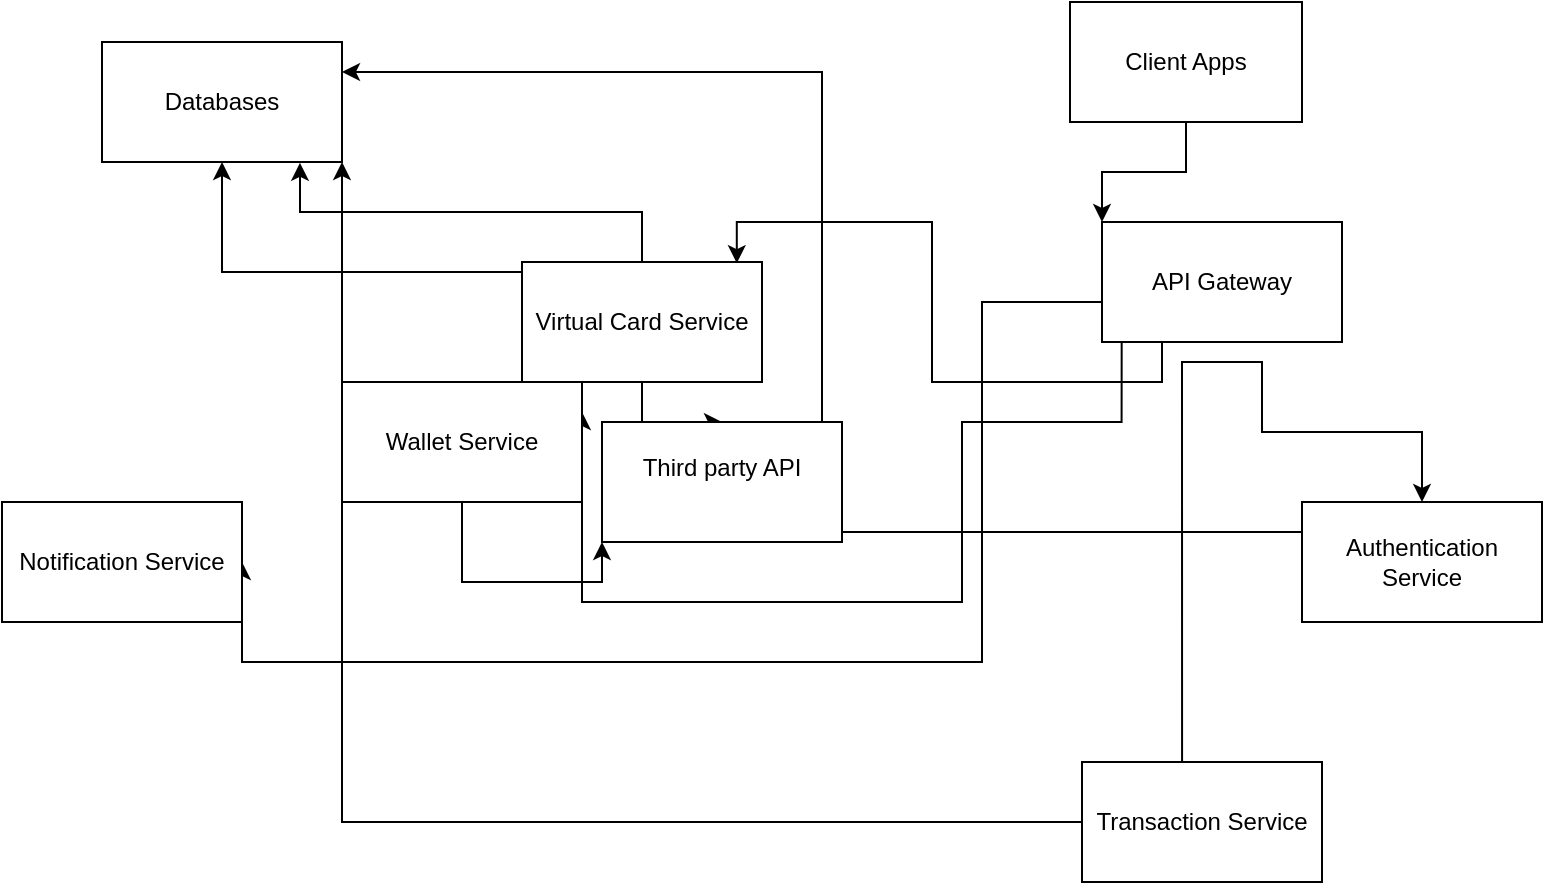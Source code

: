 <mxfile version="28.2.5">
  <diagram name="Page-1" id="n6lgN4TFAnn_S6Fe1MsA">
    <mxGraphModel dx="1261" dy="660" grid="1" gridSize="10" guides="1" tooltips="1" connect="1" arrows="1" fold="1" page="1" pageScale="1" pageWidth="827" pageHeight="1169" math="0" shadow="0">
      <root>
        <mxCell id="0" />
        <mxCell id="1" parent="0" />
        <mxCell id="G_LLIKJa4sjYnqRTsMCa-1" value="Databases" style="rounded=0;whiteSpace=wrap;html=1;" vertex="1" parent="1">
          <mxGeometry x="70" y="30" width="120" height="60" as="geometry" />
        </mxCell>
        <mxCell id="G_LLIKJa4sjYnqRTsMCa-20" style="edgeStyle=orthogonalEdgeStyle;rounded=0;orthogonalLoop=1;jettySize=auto;html=1;exitX=0.5;exitY=1;exitDx=0;exitDy=0;entryX=0.5;entryY=0;entryDx=0;entryDy=0;" edge="1" parent="1" source="G_LLIKJa4sjYnqRTsMCa-2" target="G_LLIKJa4sjYnqRTsMCa-11">
          <mxGeometry relative="1" as="geometry" />
        </mxCell>
        <mxCell id="G_LLIKJa4sjYnqRTsMCa-2" value="Virtual Card Service" style="rounded=0;whiteSpace=wrap;html=1;" vertex="1" parent="1">
          <mxGeometry x="280" y="140" width="120" height="60" as="geometry" />
        </mxCell>
        <mxCell id="G_LLIKJa4sjYnqRTsMCa-14" style="edgeStyle=orthogonalEdgeStyle;rounded=0;orthogonalLoop=1;jettySize=auto;html=1;exitX=0.417;exitY=0;exitDx=0;exitDy=0;exitPerimeter=0;" edge="1" parent="1" source="G_LLIKJa4sjYnqRTsMCa-8" target="G_LLIKJa4sjYnqRTsMCa-6">
          <mxGeometry relative="1" as="geometry">
            <Array as="points">
              <mxPoint x="610" y="190" />
              <mxPoint x="650" y="190" />
              <mxPoint x="650" y="225" />
              <mxPoint x="730" y="225" />
            </Array>
          </mxGeometry>
        </mxCell>
        <mxCell id="G_LLIKJa4sjYnqRTsMCa-17" style="edgeStyle=orthogonalEdgeStyle;rounded=0;orthogonalLoop=1;jettySize=auto;html=1;entryX=1;entryY=0.25;entryDx=0;entryDy=0;exitX=0.082;exitY=1.007;exitDx=0;exitDy=0;exitPerimeter=0;" edge="1" parent="1" source="G_LLIKJa4sjYnqRTsMCa-3" target="G_LLIKJa4sjYnqRTsMCa-9">
          <mxGeometry relative="1" as="geometry">
            <Array as="points">
              <mxPoint x="580" y="220" />
              <mxPoint x="500" y="220" />
              <mxPoint x="500" y="310" />
              <mxPoint x="310" y="310" />
            </Array>
          </mxGeometry>
        </mxCell>
        <mxCell id="G_LLIKJa4sjYnqRTsMCa-18" style="edgeStyle=orthogonalEdgeStyle;rounded=0;orthogonalLoop=1;jettySize=auto;html=1;exitX=0;exitY=0.5;exitDx=0;exitDy=0;entryX=1;entryY=0.5;entryDx=0;entryDy=0;" edge="1" parent="1" source="G_LLIKJa4sjYnqRTsMCa-3" target="G_LLIKJa4sjYnqRTsMCa-7">
          <mxGeometry relative="1" as="geometry">
            <Array as="points">
              <mxPoint x="570" y="160" />
              <mxPoint x="510" y="160" />
              <mxPoint x="510" y="340" />
              <mxPoint x="140" y="340" />
            </Array>
          </mxGeometry>
        </mxCell>
        <mxCell id="G_LLIKJa4sjYnqRTsMCa-3" value="API Gateway" style="rounded=0;whiteSpace=wrap;html=1;" vertex="1" parent="1">
          <mxGeometry x="570" y="120" width="120" height="60" as="geometry" />
        </mxCell>
        <mxCell id="G_LLIKJa4sjYnqRTsMCa-10" style="edgeStyle=orthogonalEdgeStyle;rounded=0;orthogonalLoop=1;jettySize=auto;html=1;entryX=0;entryY=0;entryDx=0;entryDy=0;" edge="1" parent="1" source="G_LLIKJa4sjYnqRTsMCa-4" target="G_LLIKJa4sjYnqRTsMCa-3">
          <mxGeometry relative="1" as="geometry" />
        </mxCell>
        <mxCell id="G_LLIKJa4sjYnqRTsMCa-4" value="Client Apps" style="rounded=0;whiteSpace=wrap;html=1;" vertex="1" parent="1">
          <mxGeometry x="554" y="10" width="116" height="60" as="geometry" />
        </mxCell>
        <mxCell id="G_LLIKJa4sjYnqRTsMCa-24" style="edgeStyle=orthogonalEdgeStyle;rounded=0;orthogonalLoop=1;jettySize=auto;html=1;exitX=0;exitY=0.25;exitDx=0;exitDy=0;entryX=1;entryY=0.25;entryDx=0;entryDy=0;" edge="1" parent="1" source="G_LLIKJa4sjYnqRTsMCa-6" target="G_LLIKJa4sjYnqRTsMCa-1">
          <mxGeometry relative="1" as="geometry" />
        </mxCell>
        <mxCell id="G_LLIKJa4sjYnqRTsMCa-6" value="Authentication Service" style="rounded=0;whiteSpace=wrap;html=1;" vertex="1" parent="1">
          <mxGeometry x="670" y="260" width="120" height="60" as="geometry" />
        </mxCell>
        <mxCell id="G_LLIKJa4sjYnqRTsMCa-7" value="Notification Service" style="rounded=0;whiteSpace=wrap;html=1;" vertex="1" parent="1">
          <mxGeometry x="20" y="260" width="120" height="60" as="geometry" />
        </mxCell>
        <mxCell id="G_LLIKJa4sjYnqRTsMCa-23" style="edgeStyle=orthogonalEdgeStyle;rounded=0;orthogonalLoop=1;jettySize=auto;html=1;exitX=0;exitY=0.5;exitDx=0;exitDy=0;entryX=1;entryY=1;entryDx=0;entryDy=0;" edge="1" parent="1" source="G_LLIKJa4sjYnqRTsMCa-8" target="G_LLIKJa4sjYnqRTsMCa-1">
          <mxGeometry relative="1" as="geometry" />
        </mxCell>
        <mxCell id="G_LLIKJa4sjYnqRTsMCa-8" value="Transaction Service" style="rounded=0;whiteSpace=wrap;html=1;" vertex="1" parent="1">
          <mxGeometry x="560" y="390" width="120" height="60" as="geometry" />
        </mxCell>
        <mxCell id="G_LLIKJa4sjYnqRTsMCa-19" style="edgeStyle=orthogonalEdgeStyle;rounded=0;orthogonalLoop=1;jettySize=auto;html=1;exitX=0.5;exitY=1;exitDx=0;exitDy=0;entryX=0;entryY=1;entryDx=0;entryDy=0;" edge="1" parent="1" source="G_LLIKJa4sjYnqRTsMCa-9" target="G_LLIKJa4sjYnqRTsMCa-11">
          <mxGeometry relative="1" as="geometry" />
        </mxCell>
        <mxCell id="G_LLIKJa4sjYnqRTsMCa-21" style="edgeStyle=orthogonalEdgeStyle;rounded=0;orthogonalLoop=1;jettySize=auto;html=1;exitX=0.75;exitY=0;exitDx=0;exitDy=0;entryX=0.5;entryY=1;entryDx=0;entryDy=0;" edge="1" parent="1" source="G_LLIKJa4sjYnqRTsMCa-9" target="G_LLIKJa4sjYnqRTsMCa-1">
          <mxGeometry relative="1" as="geometry" />
        </mxCell>
        <mxCell id="G_LLIKJa4sjYnqRTsMCa-9" value="Wallet Service" style="rounded=0;whiteSpace=wrap;html=1;" vertex="1" parent="1">
          <mxGeometry x="190" y="200" width="120" height="60" as="geometry" />
        </mxCell>
        <mxCell id="G_LLIKJa4sjYnqRTsMCa-11" value="Third party API&lt;div&gt;&lt;br&gt;&lt;/div&gt;" style="rounded=0;whiteSpace=wrap;html=1;" vertex="1" parent="1">
          <mxGeometry x="320" y="220" width="120" height="60" as="geometry" />
        </mxCell>
        <mxCell id="G_LLIKJa4sjYnqRTsMCa-15" style="edgeStyle=orthogonalEdgeStyle;rounded=0;orthogonalLoop=1;jettySize=auto;html=1;exitX=0.25;exitY=1;exitDx=0;exitDy=0;entryX=0.895;entryY=0.01;entryDx=0;entryDy=0;entryPerimeter=0;" edge="1" parent="1" source="G_LLIKJa4sjYnqRTsMCa-3" target="G_LLIKJa4sjYnqRTsMCa-2">
          <mxGeometry relative="1" as="geometry" />
        </mxCell>
        <mxCell id="G_LLIKJa4sjYnqRTsMCa-22" style="edgeStyle=orthogonalEdgeStyle;rounded=0;orthogonalLoop=1;jettySize=auto;html=1;exitX=0.5;exitY=0;exitDx=0;exitDy=0;entryX=0.825;entryY=1.007;entryDx=0;entryDy=0;entryPerimeter=0;" edge="1" parent="1" source="G_LLIKJa4sjYnqRTsMCa-2" target="G_LLIKJa4sjYnqRTsMCa-1">
          <mxGeometry relative="1" as="geometry" />
        </mxCell>
      </root>
    </mxGraphModel>
  </diagram>
</mxfile>
